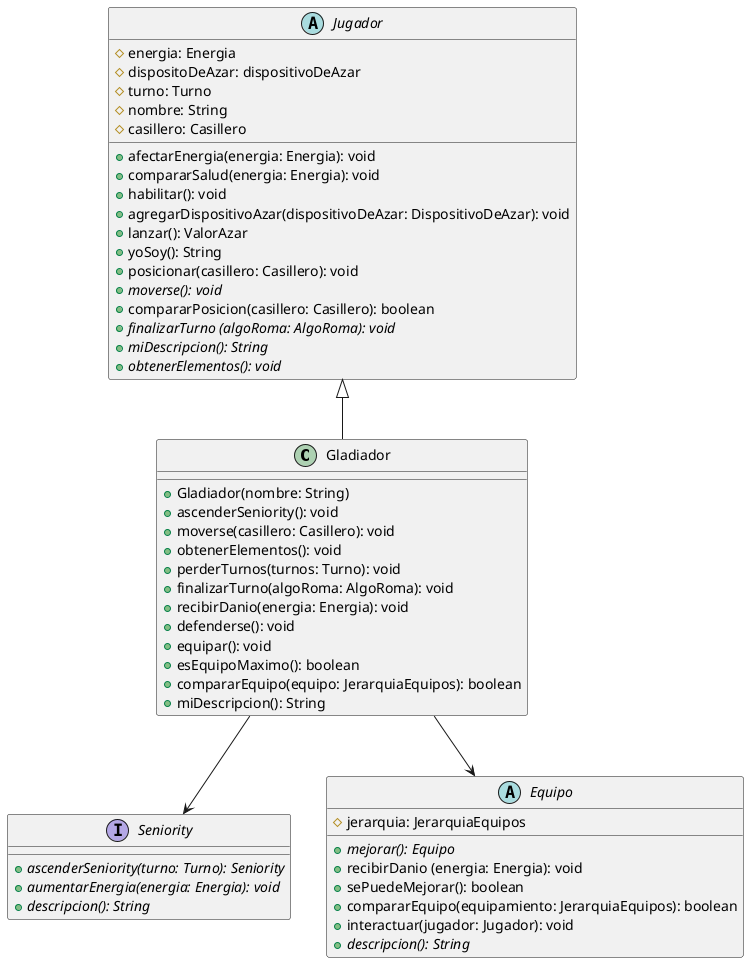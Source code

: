 @startuml Gladiador

class Gladiador {
    + Gladiador(nombre: String)
    + ascenderSeniority(): void
    + moverse(casillero: Casillero): void
    + obtenerElementos(): void
    + perderTurnos(turnos: Turno): void
    + finalizarTurno(algoRoma: AlgoRoma): void
    + recibirDanio(energia: Energia): void
    + defenderse(): void
    + equipar(): void
    + esEquipoMaximo(): boolean
    + compararEquipo(equipo: JerarquiaEquipos): boolean
    + miDescripcion(): String
}


abstract class Jugador{
    #energia: Energia
    #dispositoDeAzar: dispositivoDeAzar
    #turno: Turno
    #nombre: String
    #casillero: Casillero
    +afectarEnergia(energia: Energia): void
    +compararSalud(energia: Energia): void
    +habilitar(): void
    +agregarDispositivoAzar(dispositivoDeAzar: DispositivoDeAzar): void
    +lanzar(): ValorAzar
    +yoSoy(): String
    +posicionar(casillero: Casillero): void
    +{abstract}moverse(): void
    +compararPosicion(casillero: Casillero): boolean
    +{abstract}finalizarTurno (algoRoma: AlgoRoma): void
    +{abstract}miDescripcion(): String
    +{abstract}obtenerElementos(): void
}


interface Seniority {
    + {abstract}ascenderSeniority(turno: Turno): Seniority
    + {abstract}aumentarEnergia(energia: Energia): void
    + {abstract}descripcion(): String
}

abstract class Equipo {
    # jerarquia: JerarquiaEquipos
    + {abstract} mejorar(): Equipo
    + recibirDanio (energia: Energia): void
    + sePuedeMejorar(): boolean
    + compararEquipo(equipamiento: JerarquiaEquipos): boolean
    + interactuar(jugador: Jugador): void
    + {abstract} descripcion(): String
}

Jugador <|-- Gladiador

Gladiador --> Seniority
Gladiador --> Equipo

@enduml